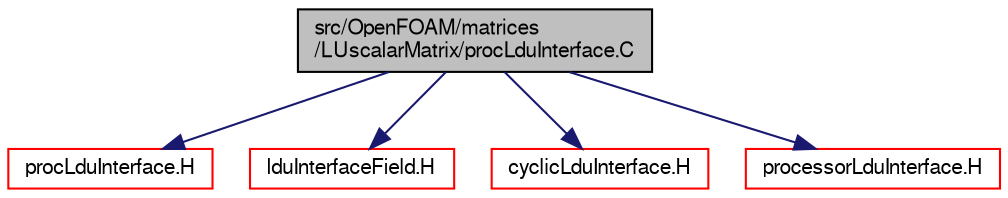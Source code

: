 digraph "src/OpenFOAM/matrices/LUscalarMatrix/procLduInterface.C"
{
  bgcolor="transparent";
  edge [fontname="FreeSans",fontsize="10",labelfontname="FreeSans",labelfontsize="10"];
  node [fontname="FreeSans",fontsize="10",shape=record];
  Node0 [label="src/OpenFOAM/matrices\l/LUscalarMatrix/procLduInterface.C",height=0.2,width=0.4,color="black", fillcolor="grey75", style="filled", fontcolor="black"];
  Node0 -> Node1 [color="midnightblue",fontsize="10",style="solid",fontname="FreeSans"];
  Node1 [label="procLduInterface.H",height=0.2,width=0.4,color="red",URL="$a10994.html"];
  Node0 -> Node82 [color="midnightblue",fontsize="10",style="solid",fontname="FreeSans"];
  Node82 [label="lduInterfaceField.H",height=0.2,width=0.4,color="red",URL="$a10676.html"];
  Node0 -> Node104 [color="midnightblue",fontsize="10",style="solid",fontname="FreeSans"];
  Node104 [label="cyclicLduInterface.H",height=0.2,width=0.4,color="red",URL="$a10646.html"];
  Node0 -> Node105 [color="midnightblue",fontsize="10",style="solid",fontname="FreeSans"];
  Node105 [label="processorLduInterface.H",height=0.2,width=0.4,color="red",URL="$a10661.html"];
}
